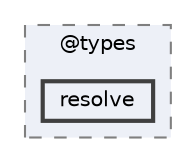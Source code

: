 digraph "pkiclassroomrescheduler/src/main/frontend/node_modules/@types/resolve"
{
 // LATEX_PDF_SIZE
  bgcolor="transparent";
  edge [fontname=Helvetica,fontsize=10,labelfontname=Helvetica,labelfontsize=10];
  node [fontname=Helvetica,fontsize=10,shape=box,height=0.2,width=0.4];
  compound=true
  subgraph clusterdir_4e994157bc6d0b5f80f6b9b3b1e8b410 {
    graph [ bgcolor="#edf0f7", pencolor="grey50", label="@types", fontname=Helvetica,fontsize=10 style="filled,dashed", URL="dir_4e994157bc6d0b5f80f6b9b3b1e8b410.html",tooltip=""]
  dir_c2986a8bda8b2cd1be331a8f01bbc7c8 [label="resolve", fillcolor="#edf0f7", color="grey25", style="filled,bold", URL="dir_c2986a8bda8b2cd1be331a8f01bbc7c8.html",tooltip=""];
  }
}
